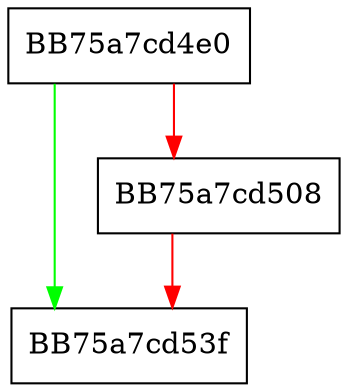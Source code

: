 digraph _Change_array {
  node [shape="box"];
  graph [splines=ortho];
  BB75a7cd4e0 -> BB75a7cd53f [color="green"];
  BB75a7cd4e0 -> BB75a7cd508 [color="red"];
  BB75a7cd508 -> BB75a7cd53f [color="red"];
}